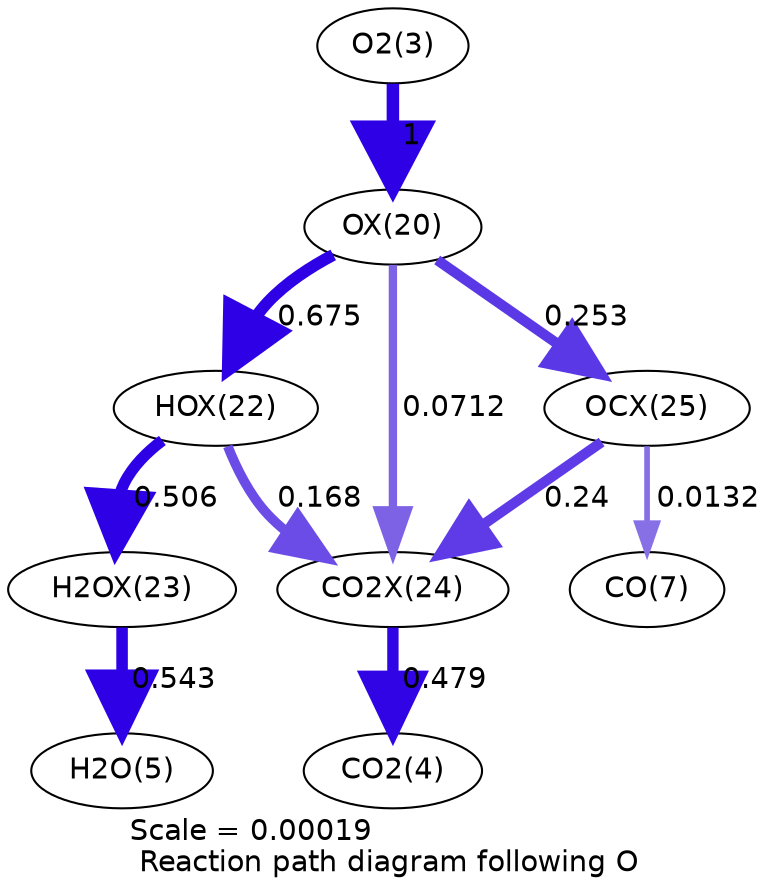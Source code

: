 digraph reaction_paths {
center=1;
s5 -> s23[fontname="Helvetica", penwidth=6, arrowsize=3, color="0.7, 1.5, 0.9"
, label=" 1"];
s23 -> s25[fontname="Helvetica", penwidth=5.7, arrowsize=2.85, color="0.7, 1.18, 0.9"
, label=" 0.675"];
s23 -> s28[fontname="Helvetica", penwidth=4.96, arrowsize=2.48, color="0.7, 0.753, 0.9"
, label=" 0.253"];
s23 -> s27[fontname="Helvetica", penwidth=4.01, arrowsize=2, color="0.7, 0.571, 0.9"
, label=" 0.0712"];
s25 -> s26[fontname="Helvetica", penwidth=5.49, arrowsize=2.74, color="0.7, 1.01, 0.9"
, label=" 0.506"];
s25 -> s27[fontname="Helvetica", penwidth=4.66, arrowsize=2.33, color="0.7, 0.668, 0.9"
, label=" 0.168"];
s26 -> s7[fontname="Helvetica", penwidth=5.54, arrowsize=2.77, color="0.7, 1.04, 0.9"
, label=" 0.543"];
s28 -> s9[fontname="Helvetica", penwidth=2.73, arrowsize=1.37, color="0.7, 0.513, 0.9"
, label=" 0.0132"];
s28 -> s27[fontname="Helvetica", penwidth=4.92, arrowsize=2.46, color="0.7, 0.74, 0.9"
, label=" 0.24"];
s27 -> s6[fontname="Helvetica", penwidth=5.45, arrowsize=2.72, color="0.7, 0.979, 0.9"
, label=" 0.479"];
s5 [ fontname="Helvetica", label="O2(3)"];
s6 [ fontname="Helvetica", label="CO2(4)"];
s7 [ fontname="Helvetica", label="H2O(5)"];
s9 [ fontname="Helvetica", label="CO(7)"];
s23 [ fontname="Helvetica", label="OX(20)"];
s25 [ fontname="Helvetica", label="HOX(22)"];
s26 [ fontname="Helvetica", label="H2OX(23)"];
s27 [ fontname="Helvetica", label="CO2X(24)"];
s28 [ fontname="Helvetica", label="OCX(25)"];
 label = "Scale = 0.00019\l Reaction path diagram following O";
 fontname = "Helvetica";
}
